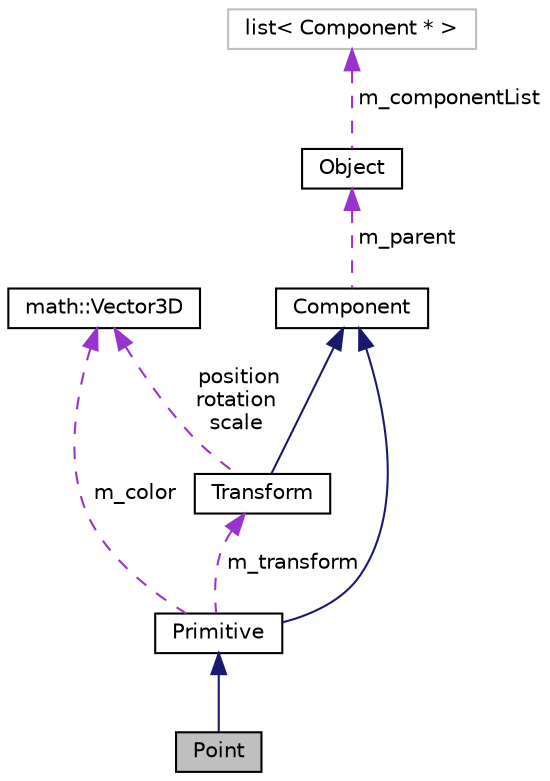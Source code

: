 digraph "Point"
{
 // LATEX_PDF_SIZE
  edge [fontname="Helvetica",fontsize="10",labelfontname="Helvetica",labelfontsize="10"];
  node [fontname="Helvetica",fontsize="10",shape=record];
  Node1 [label="Point",height=0.2,width=0.4,color="black", fillcolor="grey75", style="filled", fontcolor="black",tooltip="点を描画するクラス"];
  Node2 -> Node1 [dir="back",color="midnightblue",fontsize="10",style="solid",fontname="Helvetica"];
  Node2 [label="Primitive",height=0.2,width=0.4,color="black", fillcolor="white", style="filled",URL="$class_primitive.html",tooltip="Pointなどの親クラス"];
  Node3 -> Node2 [dir="back",color="midnightblue",fontsize="10",style="solid",fontname="Helvetica"];
  Node3 [label="Component",height=0.2,width=0.4,color="black", fillcolor="white", style="filled",URL="$class_component.html",tooltip="コンポーネントクラス(親クラス)"];
  Node4 -> Node3 [dir="back",color="darkorchid3",fontsize="10",style="dashed",label=" m_parent" ,fontname="Helvetica"];
  Node4 [label="Object",height=0.2,width=0.4,color="black", fillcolor="white", style="filled",URL="$class_object.html",tooltip="ゲームオブジェクト"];
  Node5 -> Node4 [dir="back",color="darkorchid3",fontsize="10",style="dashed",label=" m_componentList" ,fontname="Helvetica"];
  Node5 [label="list\< Component * \>",height=0.2,width=0.4,color="grey75", fillcolor="white", style="filled",tooltip=" "];
  Node6 -> Node2 [dir="back",color="darkorchid3",fontsize="10",style="dashed",label=" m_transform" ,fontname="Helvetica"];
  Node6 [label="Transform",height=0.2,width=0.4,color="black", fillcolor="white", style="filled",URL="$class_transform.html",tooltip="位置,回転,拡大率の情報クラス(コンポーネント)"];
  Node3 -> Node6 [dir="back",color="midnightblue",fontsize="10",style="solid",fontname="Helvetica"];
  Node7 -> Node6 [dir="back",color="darkorchid3",fontsize="10",style="dashed",label=" position\nrotation\nscale" ,fontname="Helvetica"];
  Node7 [label="math::Vector3D",height=0.2,width=0.4,color="black", fillcolor="white", style="filled",URL="$structmath_1_1_vector3_d.html",tooltip="positionなどに使おう"];
  Node7 -> Node2 [dir="back",color="darkorchid3",fontsize="10",style="dashed",label=" m_color" ,fontname="Helvetica"];
}
